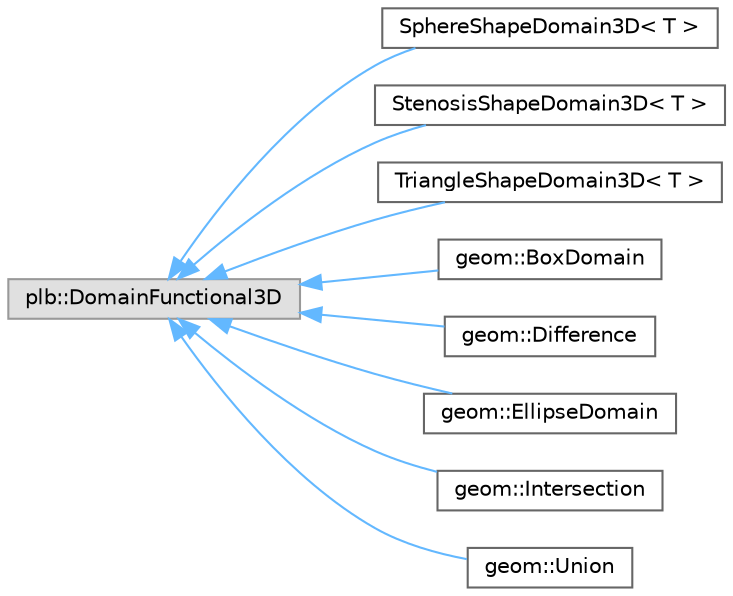 digraph "Graphical Class Hierarchy"
{
 // LATEX_PDF_SIZE
  bgcolor="transparent";
  edge [fontname=Helvetica,fontsize=10,labelfontname=Helvetica,labelfontsize=10];
  node [fontname=Helvetica,fontsize=10,shape=box,height=0.2,width=0.4];
  rankdir="LR";
  Node0 [id="Node000000",label="plb::DomainFunctional3D",height=0.2,width=0.4,color="grey60", fillcolor="#E0E0E0", style="filled",tooltip=" "];
  Node0 -> Node1 [id="edge68_Node000000_Node000001",dir="back",color="steelblue1",style="solid",tooltip=" "];
  Node1 [id="Node000001",label="SphereShapeDomain3D\< T \>",height=0.2,width=0.4,color="grey40", fillcolor="white", style="filled",URL="$classSphereShapeDomain3D.html",tooltip="A functional, used to instantiate bounce-back nodes at the locations of the sphere."];
  Node0 -> Node2 [id="edge69_Node000000_Node000002",dir="back",color="steelblue1",style="solid",tooltip=" "];
  Node2 [id="Node000002",label="StenosisShapeDomain3D\< T \>",height=0.2,width=0.4,color="grey40", fillcolor="white", style="filled",URL="$classStenosisShapeDomain3D.html",tooltip="A functional, used to instantiate bounce-back nodes at the locations of the sphere."];
  Node0 -> Node3 [id="edge70_Node000000_Node000003",dir="back",color="steelblue1",style="solid",tooltip=" "];
  Node3 [id="Node000003",label="TriangleShapeDomain3D\< T \>",height=0.2,width=0.4,color="grey40", fillcolor="white", style="filled",URL="$classTriangleShapeDomain3D.html",tooltip="Geometry definition for a constricted capillary channel."];
  Node0 -> Node4 [id="edge71_Node000000_Node000004",dir="back",color="steelblue1",style="solid",tooltip=" "];
  Node4 [id="Node000004",label="geom::BoxDomain",height=0.2,width=0.4,color="grey40", fillcolor="white", style="filled",URL="$classgeom_1_1BoxDomain.html",tooltip="A domain functional indicating true inside a rectangular box. The BoxDomain functional evaluates to t..."];
  Node0 -> Node5 [id="edge72_Node000000_Node000005",dir="back",color="steelblue1",style="solid",tooltip=" "];
  Node5 [id="Node000005",label="geom::Difference",height=0.2,width=0.4,color="grey40", fillcolor="white", style="filled",URL="$classgeom_1_1Difference.html",tooltip="Create the boolean difference of the first and subsequent domains. This creates the boolean differenc..."];
  Node0 -> Node6 [id="edge73_Node000000_Node000006",dir="back",color="steelblue1",style="solid",tooltip=" "];
  Node6 [id="Node000006",label="geom::EllipseDomain",height=0.2,width=0.4,color="grey40", fillcolor="white", style="filled",URL="$classgeom_1_1EllipseDomain.html",tooltip="An ellipsoidal domain functional returning true inside the ellipsoid. The EllipseDomain represents an..."];
  Node0 -> Node7 [id="edge74_Node000000_Node000007",dir="back",color="steelblue1",style="solid",tooltip=" "];
  Node7 [id="Node000007",label="geom::Intersection",height=0.2,width=0.4,color="grey40", fillcolor="white", style="filled",URL="$classgeom_1_1Intersection.html",tooltip="The boolean intersection of a number of domain functionals. This creates the boolean intersection bet..."];
  Node0 -> Node8 [id="edge75_Node000000_Node000008",dir="back",color="steelblue1",style="solid",tooltip=" "];
  Node8 [id="Node000008",label="geom::Union",height=0.2,width=0.4,color="grey40", fillcolor="white", style="filled",URL="$classgeom_1_1Union.html",tooltip="The union of multiple domain functionals. This domain functional builds the union of any number of do..."];
}
